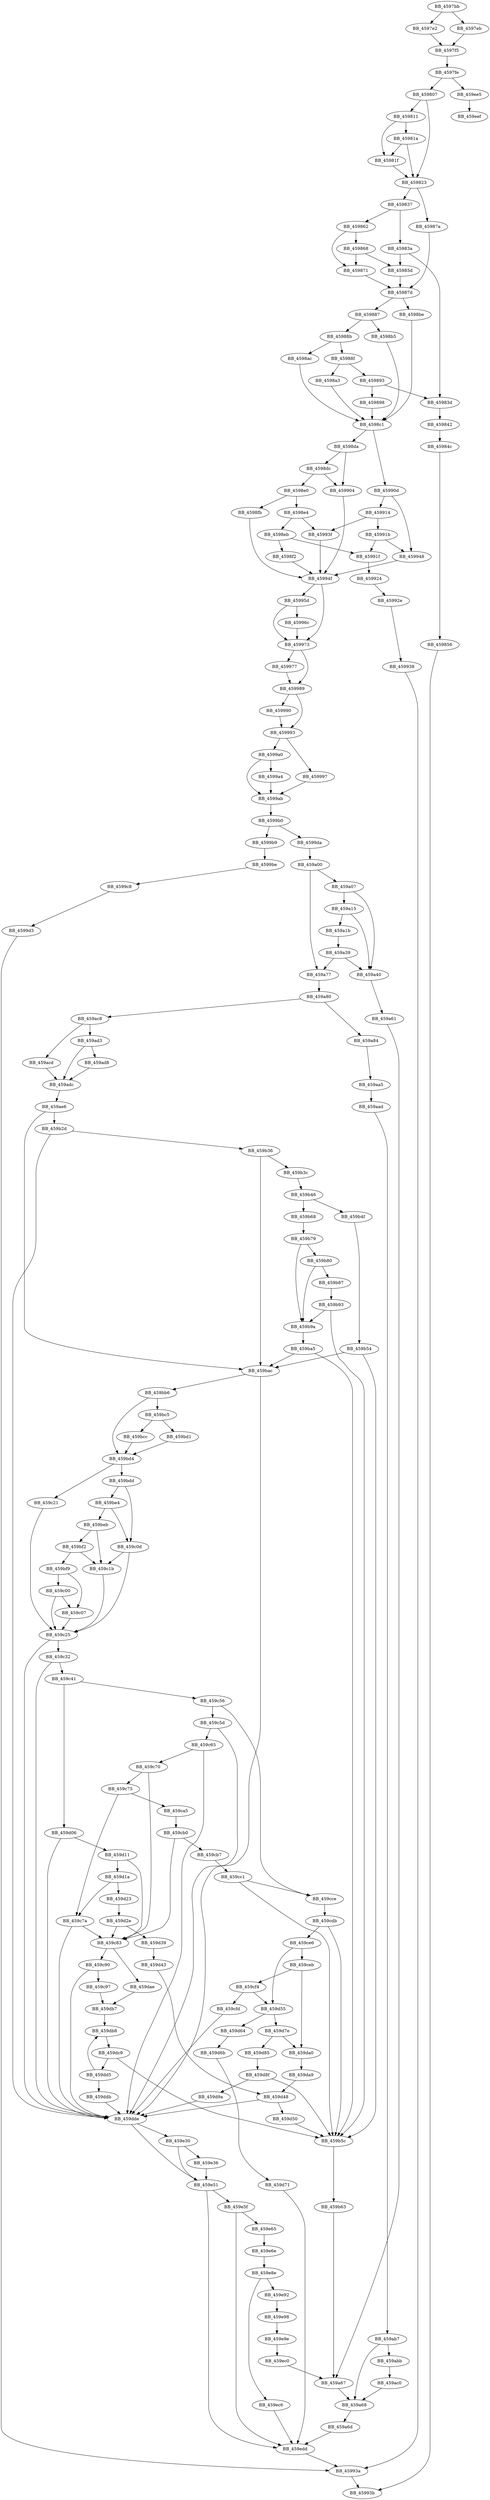 DiGraph sub_4597BB{
BB_4597bb->BB_4597e2
BB_4597bb->BB_4597eb
BB_4597e2->BB_4597f5
BB_4597eb->BB_4597f5
BB_4597f5->BB_4597fe
BB_4597fe->BB_459807
BB_4597fe->BB_459ee5
BB_459807->BB_459811
BB_459807->BB_459823
BB_459811->BB_45981a
BB_459811->BB_45981f
BB_45981a->BB_45981f
BB_45981a->BB_459823
BB_45981f->BB_459823
BB_459823->BB_459837
BB_459823->BB_45987a
BB_459837->BB_45983a
BB_459837->BB_459862
BB_45983a->BB_45983d
BB_45983a->BB_45985d
BB_45983d->BB_459842
BB_459842->BB_45984c
BB_45984c->BB_459856
BB_459856->BB_45993b
BB_45985d->BB_45987d
BB_459862->BB_459868
BB_459862->BB_459871
BB_459868->BB_45985d
BB_459868->BB_459871
BB_459871->BB_45987d
BB_45987a->BB_45987d
BB_45987d->BB_459887
BB_45987d->BB_4598be
BB_459887->BB_45988b
BB_459887->BB_4598b5
BB_45988b->BB_45988f
BB_45988b->BB_4598ac
BB_45988f->BB_459893
BB_45988f->BB_4598a3
BB_459893->BB_45983d
BB_459893->BB_459898
BB_459898->BB_4598c1
BB_4598a3->BB_4598c1
BB_4598ac->BB_4598c1
BB_4598b5->BB_4598c1
BB_4598be->BB_4598c1
BB_4598c1->BB_4598da
BB_4598c1->BB_45990d
BB_4598da->BB_4598dc
BB_4598da->BB_459904
BB_4598dc->BB_4598e0
BB_4598dc->BB_459904
BB_4598e0->BB_4598e4
BB_4598e0->BB_4598fb
BB_4598e4->BB_4598eb
BB_4598e4->BB_45993f
BB_4598eb->BB_4598f2
BB_4598eb->BB_45991f
BB_4598f2->BB_45994f
BB_4598fb->BB_45994f
BB_459904->BB_45994f
BB_45990d->BB_459914
BB_45990d->BB_459948
BB_459914->BB_45991b
BB_459914->BB_45993f
BB_45991b->BB_45991f
BB_45991b->BB_459948
BB_45991f->BB_459924
BB_459924->BB_45992e
BB_45992e->BB_459938
BB_459938->BB_45993a
BB_45993a->BB_45993b
BB_45993f->BB_45994f
BB_459948->BB_45994f
BB_45994f->BB_45995d
BB_45994f->BB_459973
BB_45995d->BB_45996c
BB_45995d->BB_459973
BB_45996c->BB_459973
BB_459973->BB_459977
BB_459973->BB_459989
BB_459977->BB_459989
BB_459989->BB_459990
BB_459989->BB_459993
BB_459990->BB_459993
BB_459993->BB_459997
BB_459993->BB_4599a0
BB_459997->BB_4599ab
BB_4599a0->BB_4599a4
BB_4599a0->BB_4599ab
BB_4599a4->BB_4599ab
BB_4599ab->BB_4599b0
BB_4599b0->BB_4599b9
BB_4599b0->BB_4599da
BB_4599b9->BB_4599be
BB_4599be->BB_4599c8
BB_4599c8->BB_4599d3
BB_4599d3->BB_45993a
BB_4599da->BB_459a00
BB_459a00->BB_459a07
BB_459a00->BB_459a77
BB_459a07->BB_459a15
BB_459a07->BB_459a40
BB_459a15->BB_459a1b
BB_459a15->BB_459a40
BB_459a1b->BB_459a39
BB_459a39->BB_459a40
BB_459a39->BB_459a77
BB_459a40->BB_459a61
BB_459a61->BB_459a67
BB_459a67->BB_459a68
BB_459a68->BB_459a6d
BB_459a6d->BB_459edd
BB_459a77->BB_459a80
BB_459a80->BB_459a84
BB_459a80->BB_459ac8
BB_459a84->BB_459aa5
BB_459aa5->BB_459aad
BB_459aad->BB_459ab7
BB_459ab7->BB_459a68
BB_459ab7->BB_459abb
BB_459abb->BB_459ac0
BB_459ac0->BB_459a68
BB_459ac8->BB_459acd
BB_459ac8->BB_459ad3
BB_459acd->BB_459adc
BB_459ad3->BB_459ad8
BB_459ad3->BB_459adc
BB_459ad8->BB_459adc
BB_459adc->BB_459ae6
BB_459ae6->BB_459b2d
BB_459ae6->BB_459bac
BB_459b2d->BB_459b36
BB_459b2d->BB_459dde
BB_459b36->BB_459b3c
BB_459b36->BB_459bac
BB_459b3c->BB_459b46
BB_459b46->BB_459b4f
BB_459b46->BB_459b68
BB_459b4f->BB_459b54
BB_459b54->BB_459b5c
BB_459b54->BB_459bac
BB_459b5c->BB_459b63
BB_459b63->BB_459a67
BB_459b68->BB_459b79
BB_459b79->BB_459b80
BB_459b79->BB_459b9a
BB_459b80->BB_459b87
BB_459b80->BB_459b9a
BB_459b87->BB_459b93
BB_459b93->BB_459b5c
BB_459b93->BB_459b9a
BB_459b9a->BB_459ba5
BB_459ba5->BB_459b5c
BB_459ba5->BB_459bac
BB_459bac->BB_459bb6
BB_459bac->BB_459dde
BB_459bb6->BB_459bc5
BB_459bb6->BB_459bd4
BB_459bc5->BB_459bcc
BB_459bc5->BB_459bd1
BB_459bcc->BB_459bd4
BB_459bd1->BB_459bd4
BB_459bd4->BB_459bdd
BB_459bd4->BB_459c21
BB_459bdd->BB_459be4
BB_459bdd->BB_459c0d
BB_459be4->BB_459beb
BB_459be4->BB_459c0d
BB_459beb->BB_459bf2
BB_459beb->BB_459c1b
BB_459bf2->BB_459bf9
BB_459bf2->BB_459c1b
BB_459bf9->BB_459c00
BB_459bf9->BB_459c07
BB_459c00->BB_459c07
BB_459c00->BB_459c25
BB_459c07->BB_459c25
BB_459c0d->BB_459c1b
BB_459c0d->BB_459c25
BB_459c1b->BB_459c25
BB_459c21->BB_459c25
BB_459c25->BB_459c32
BB_459c25->BB_459dde
BB_459c32->BB_459c41
BB_459c32->BB_459dde
BB_459c41->BB_459c56
BB_459c41->BB_459d06
BB_459c56->BB_459c5d
BB_459c56->BB_459cce
BB_459c5d->BB_459c65
BB_459c5d->BB_459dde
BB_459c65->BB_459c70
BB_459c65->BB_459dde
BB_459c70->BB_459c75
BB_459c70->BB_459c83
BB_459c75->BB_459c7a
BB_459c75->BB_459ca5
BB_459c7a->BB_459c83
BB_459c7a->BB_459dde
BB_459c83->BB_459c90
BB_459c83->BB_459dae
BB_459c90->BB_459c97
BB_459c90->BB_459dde
BB_459c97->BB_459db7
BB_459ca5->BB_459cb0
BB_459cb0->BB_459c83
BB_459cb0->BB_459cb7
BB_459cb7->BB_459cc1
BB_459cc1->BB_459b5c
BB_459cc1->BB_459cce
BB_459cce->BB_459cdb
BB_459cdb->BB_459b5c
BB_459cdb->BB_459ce6
BB_459ce6->BB_459ceb
BB_459ce6->BB_459d55
BB_459ceb->BB_459cf4
BB_459ceb->BB_459da0
BB_459cf4->BB_459cfd
BB_459cf4->BB_459d55
BB_459cfd->BB_459dde
BB_459d06->BB_459d11
BB_459d06->BB_459dde
BB_459d11->BB_459c83
BB_459d11->BB_459d1a
BB_459d1a->BB_459c7a
BB_459d1a->BB_459d23
BB_459d23->BB_459d2e
BB_459d2e->BB_459c83
BB_459d2e->BB_459d39
BB_459d39->BB_459d43
BB_459d43->BB_459d48
BB_459d48->BB_459d50
BB_459d48->BB_459dde
BB_459d50->BB_459b5c
BB_459d55->BB_459d64
BB_459d55->BB_459d7e
BB_459d64->BB_459d6b
BB_459d6b->BB_459d71
BB_459d71->BB_459edd
BB_459d7e->BB_459d85
BB_459d7e->BB_459da0
BB_459d85->BB_459d8f
BB_459d8f->BB_459b5c
BB_459d8f->BB_459d9a
BB_459d9a->BB_459dde
BB_459da0->BB_459da9
BB_459da9->BB_459d48
BB_459dae->BB_459db7
BB_459db7->BB_459db8
BB_459db8->BB_459dc9
BB_459dc9->BB_459b5c
BB_459dc9->BB_459dd5
BB_459dd5->BB_459db8
BB_459dd5->BB_459ddb
BB_459ddb->BB_459dde
BB_459dde->BB_459e30
BB_459dde->BB_459e51
BB_459e30->BB_459e36
BB_459e30->BB_459e51
BB_459e36->BB_459e51
BB_459e51->BB_459e5f
BB_459e51->BB_459edd
BB_459e5f->BB_459e65
BB_459e5f->BB_459edd
BB_459e65->BB_459e6e
BB_459e6e->BB_459e8e
BB_459e8e->BB_459e92
BB_459e8e->BB_459ec6
BB_459e92->BB_459e98
BB_459e98->BB_459e9e
BB_459e9e->BB_459ec0
BB_459ec0->BB_459a67
BB_459ec6->BB_459edd
BB_459edd->BB_45993a
BB_459ee5->BB_459eef
}
